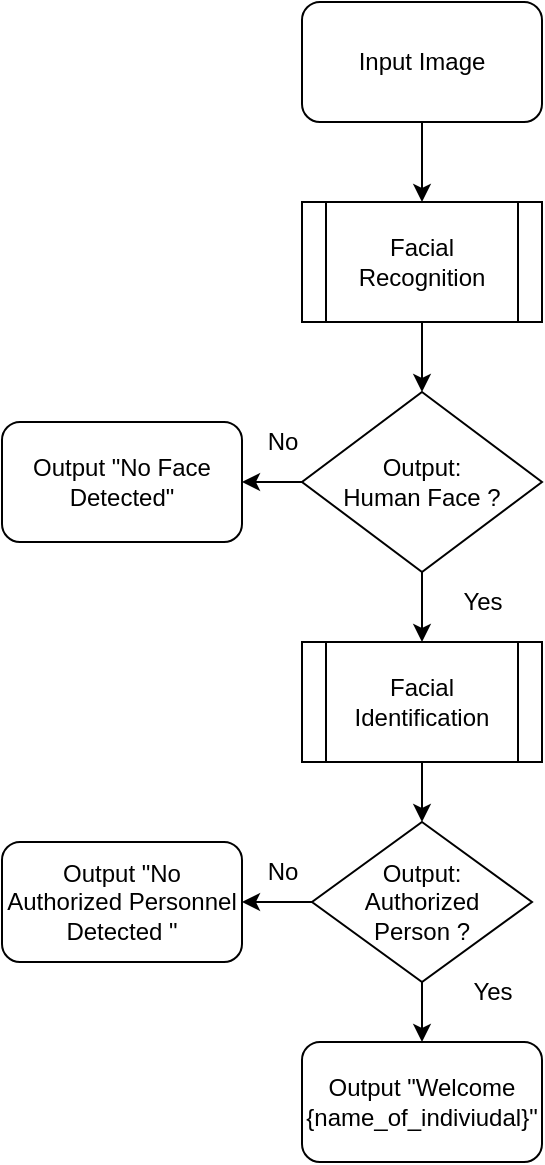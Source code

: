 <mxfile version="20.8.4" type="device"><diagram id="4NvHTvATOaU56LZ3H7Wh" name="Page-1"><mxGraphModel dx="514" dy="820" grid="1" gridSize="10" guides="1" tooltips="1" connect="1" arrows="1" fold="1" page="1" pageScale="1" pageWidth="850" pageHeight="1100" math="0" shadow="0"><root><mxCell id="0"/><mxCell id="1" parent="0"/><mxCell id="2lLTpsfmyD48QjnjMFQn-9" style="edgeStyle=orthogonalEdgeStyle;rounded=0;orthogonalLoop=1;jettySize=auto;html=1;exitX=0.5;exitY=1;exitDx=0;exitDy=0;entryX=0.5;entryY=0;entryDx=0;entryDy=0;" edge="1" parent="1" source="2lLTpsfmyD48QjnjMFQn-1" target="2lLTpsfmyD48QjnjMFQn-2"><mxGeometry relative="1" as="geometry"/></mxCell><mxCell id="2lLTpsfmyD48QjnjMFQn-1" value="Input Image" style="rounded=1;whiteSpace=wrap;html=1;" vertex="1" parent="1"><mxGeometry x="170" y="110" width="120" height="60" as="geometry"/></mxCell><mxCell id="2lLTpsfmyD48QjnjMFQn-10" style="edgeStyle=orthogonalEdgeStyle;rounded=0;orthogonalLoop=1;jettySize=auto;html=1;exitX=0.5;exitY=1;exitDx=0;exitDy=0;entryX=0.5;entryY=0;entryDx=0;entryDy=0;" edge="1" parent="1" source="2lLTpsfmyD48QjnjMFQn-2" target="2lLTpsfmyD48QjnjMFQn-3"><mxGeometry relative="1" as="geometry"/></mxCell><mxCell id="2lLTpsfmyD48QjnjMFQn-2" value="Facial Recognition" style="shape=process;whiteSpace=wrap;html=1;backgroundOutline=1;" vertex="1" parent="1"><mxGeometry x="170" y="210" width="120" height="60" as="geometry"/></mxCell><mxCell id="2lLTpsfmyD48QjnjMFQn-11" style="edgeStyle=orthogonalEdgeStyle;rounded=0;orthogonalLoop=1;jettySize=auto;html=1;exitX=0.5;exitY=1;exitDx=0;exitDy=0;entryX=0.5;entryY=0;entryDx=0;entryDy=0;" edge="1" parent="1" source="2lLTpsfmyD48QjnjMFQn-3" target="2lLTpsfmyD48QjnjMFQn-8"><mxGeometry relative="1" as="geometry"/></mxCell><mxCell id="2lLTpsfmyD48QjnjMFQn-12" style="edgeStyle=orthogonalEdgeStyle;rounded=0;orthogonalLoop=1;jettySize=auto;html=1;entryX=1;entryY=0.5;entryDx=0;entryDy=0;" edge="1" parent="1" source="2lLTpsfmyD48QjnjMFQn-3" target="2lLTpsfmyD48QjnjMFQn-4"><mxGeometry relative="1" as="geometry"/></mxCell><mxCell id="2lLTpsfmyD48QjnjMFQn-3" value="Output: &lt;br&gt;Human Face ?" style="rhombus;whiteSpace=wrap;html=1;" vertex="1" parent="1"><mxGeometry x="170" y="305" width="120" height="90" as="geometry"/></mxCell><mxCell id="2lLTpsfmyD48QjnjMFQn-4" value="Output &quot;No Face Detected&quot;" style="rounded=1;whiteSpace=wrap;html=1;" vertex="1" parent="1"><mxGeometry x="20" y="320" width="120" height="60" as="geometry"/></mxCell><mxCell id="2lLTpsfmyD48QjnjMFQn-5" value="Output &quot;No Authorized Personnel Detected&lt;span style=&quot;background-color: initial;&quot;&gt;&amp;nbsp;&quot;&lt;/span&gt;" style="rounded=1;whiteSpace=wrap;html=1;" vertex="1" parent="1"><mxGeometry x="20" y="530" width="120" height="60" as="geometry"/></mxCell><mxCell id="2lLTpsfmyD48QjnjMFQn-6" value="Output &quot;Welcome {name_of_indiviudal}&quot;" style="rounded=1;whiteSpace=wrap;html=1;" vertex="1" parent="1"><mxGeometry x="170" y="630" width="120" height="60" as="geometry"/></mxCell><mxCell id="2lLTpsfmyD48QjnjMFQn-14" style="edgeStyle=orthogonalEdgeStyle;rounded=0;orthogonalLoop=1;jettySize=auto;html=1;exitX=0.5;exitY=1;exitDx=0;exitDy=0;entryX=0.5;entryY=0;entryDx=0;entryDy=0;" edge="1" parent="1" source="2lLTpsfmyD48QjnjMFQn-7" target="2lLTpsfmyD48QjnjMFQn-6"><mxGeometry relative="1" as="geometry"/></mxCell><mxCell id="2lLTpsfmyD48QjnjMFQn-15" style="edgeStyle=orthogonalEdgeStyle;rounded=0;orthogonalLoop=1;jettySize=auto;html=1;exitX=0;exitY=0.5;exitDx=0;exitDy=0;entryX=1;entryY=0.5;entryDx=0;entryDy=0;" edge="1" parent="1" source="2lLTpsfmyD48QjnjMFQn-7" target="2lLTpsfmyD48QjnjMFQn-5"><mxGeometry relative="1" as="geometry"><mxPoint x="140" y="560" as="targetPoint"/></mxGeometry></mxCell><mxCell id="2lLTpsfmyD48QjnjMFQn-7" value="Output: &lt;br&gt;Authorized &lt;br&gt;Person ?" style="rhombus;whiteSpace=wrap;html=1;" vertex="1" parent="1"><mxGeometry x="175" y="520" width="110" height="80" as="geometry"/></mxCell><mxCell id="2lLTpsfmyD48QjnjMFQn-13" style="edgeStyle=orthogonalEdgeStyle;rounded=0;orthogonalLoop=1;jettySize=auto;html=1;" edge="1" parent="1" source="2lLTpsfmyD48QjnjMFQn-8" target="2lLTpsfmyD48QjnjMFQn-7"><mxGeometry relative="1" as="geometry"/></mxCell><mxCell id="2lLTpsfmyD48QjnjMFQn-8" value="Facial Identification" style="shape=process;whiteSpace=wrap;html=1;backgroundOutline=1;" vertex="1" parent="1"><mxGeometry x="170" y="430" width="120" height="60" as="geometry"/></mxCell><mxCell id="2lLTpsfmyD48QjnjMFQn-16" value="No" style="text;html=1;align=center;verticalAlign=middle;resizable=0;points=[];autosize=1;strokeColor=none;fillColor=none;" vertex="1" parent="1"><mxGeometry x="140" y="315" width="40" height="30" as="geometry"/></mxCell><mxCell id="2lLTpsfmyD48QjnjMFQn-17" value="Yes" style="text;html=1;align=center;verticalAlign=middle;resizable=0;points=[];autosize=1;strokeColor=none;fillColor=none;" vertex="1" parent="1"><mxGeometry x="240" y="395" width="40" height="30" as="geometry"/></mxCell><mxCell id="2lLTpsfmyD48QjnjMFQn-18" value="Yes" style="text;html=1;align=center;verticalAlign=middle;resizable=0;points=[];autosize=1;strokeColor=none;fillColor=none;" vertex="1" parent="1"><mxGeometry x="245" y="590" width="40" height="30" as="geometry"/></mxCell><mxCell id="2lLTpsfmyD48QjnjMFQn-19" value="No" style="text;html=1;align=center;verticalAlign=middle;resizable=0;points=[];autosize=1;strokeColor=none;fillColor=none;" vertex="1" parent="1"><mxGeometry x="140" y="530" width="40" height="30" as="geometry"/></mxCell></root></mxGraphModel></diagram></mxfile>